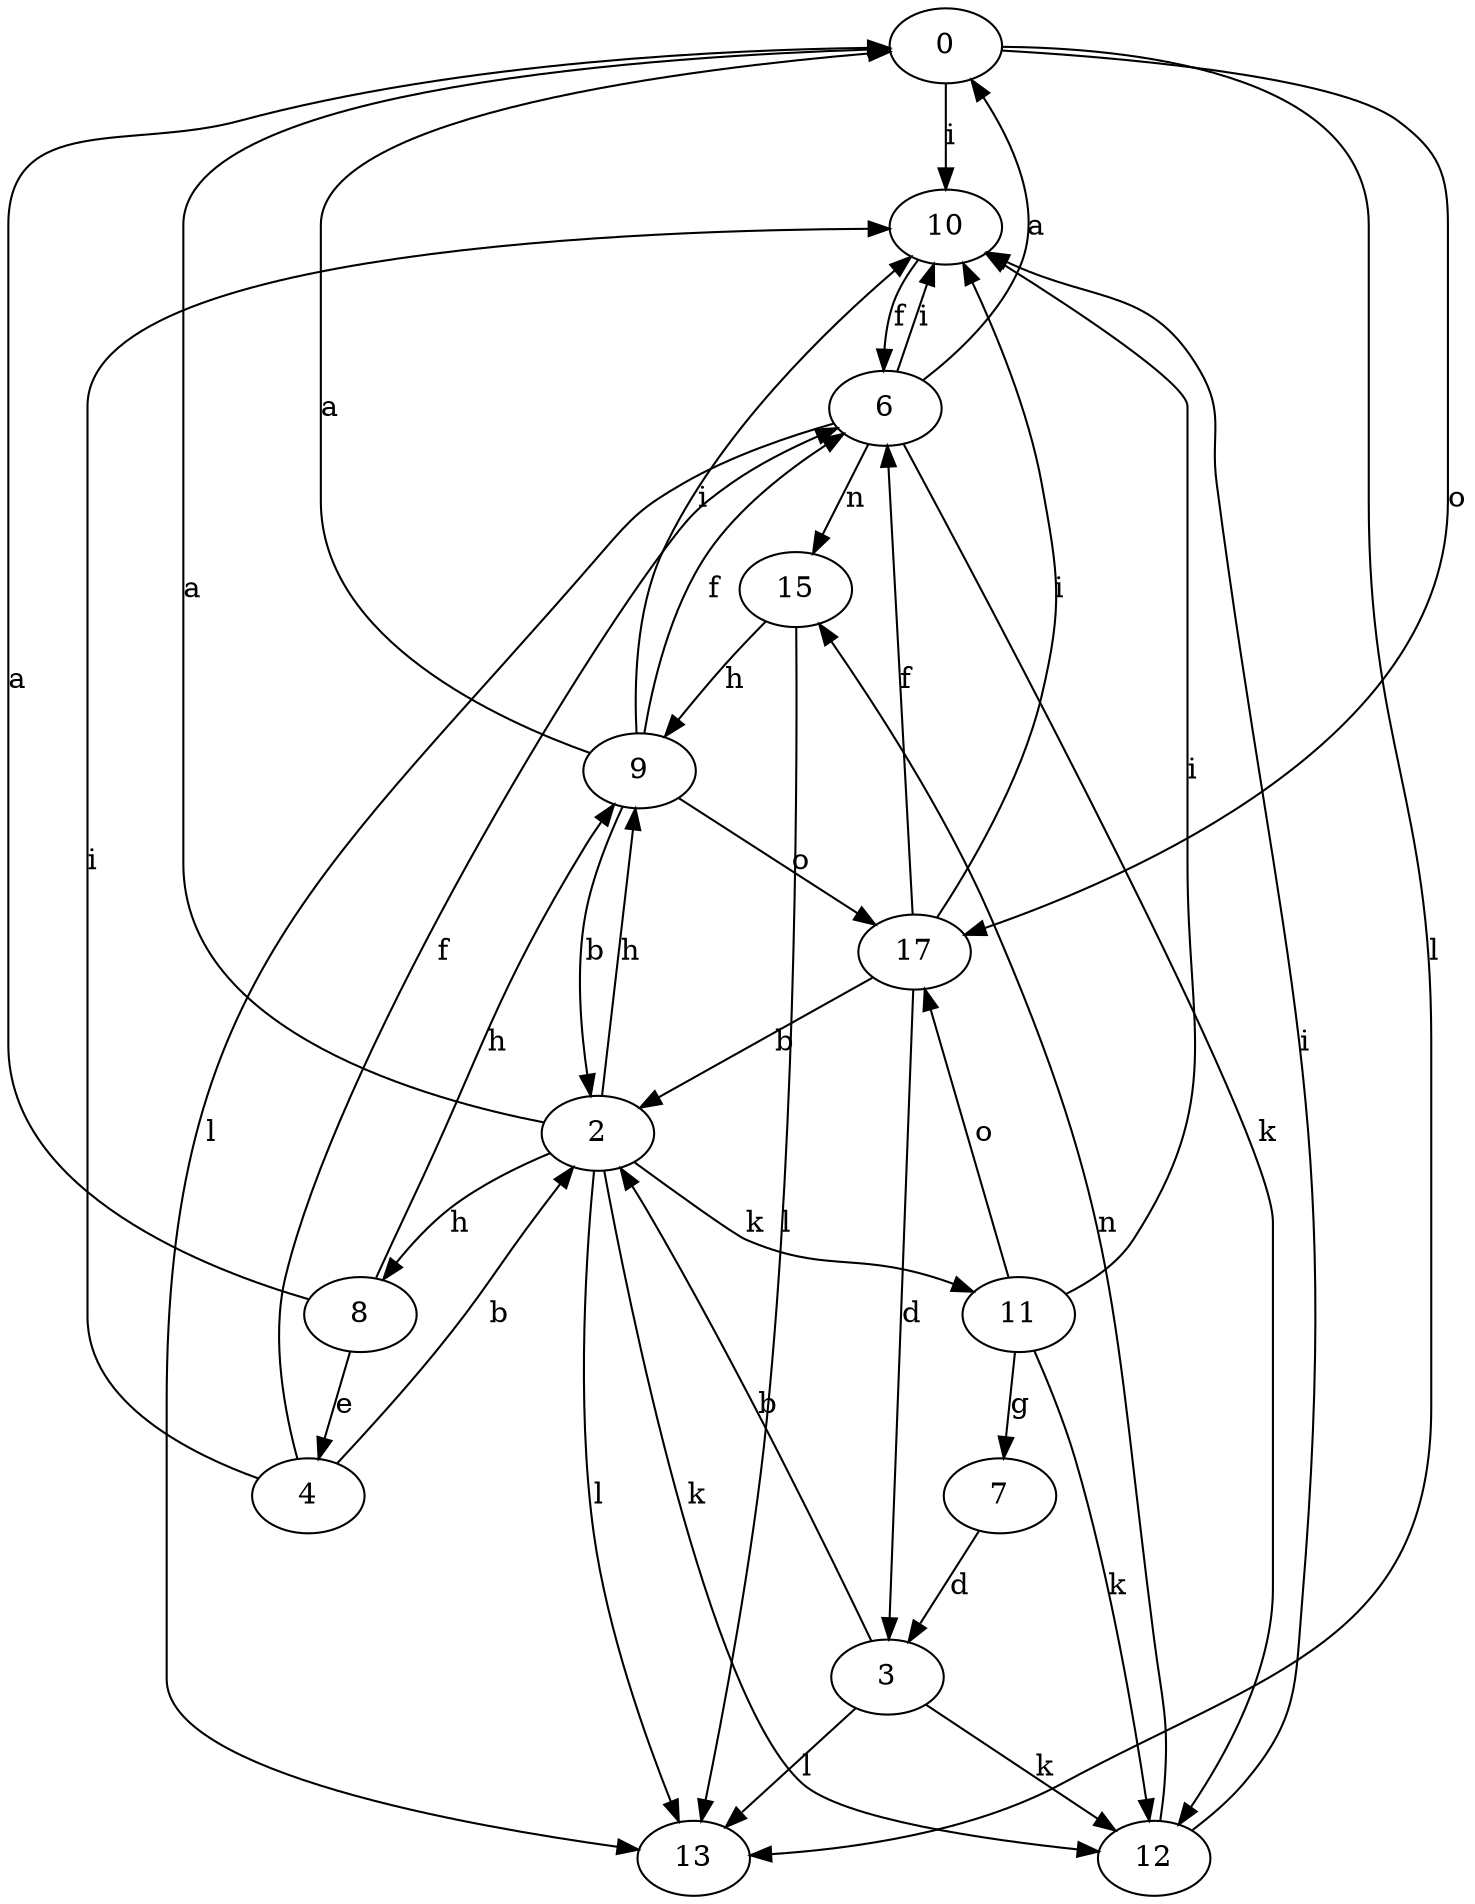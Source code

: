 strict digraph  {
0;
2;
3;
4;
6;
7;
8;
9;
10;
11;
12;
13;
15;
17;
0 -> 10  [label=i];
0 -> 13  [label=l];
0 -> 17  [label=o];
2 -> 0  [label=a];
2 -> 8  [label=h];
2 -> 9  [label=h];
2 -> 11  [label=k];
2 -> 12  [label=k];
2 -> 13  [label=l];
3 -> 2  [label=b];
3 -> 12  [label=k];
3 -> 13  [label=l];
4 -> 2  [label=b];
4 -> 6  [label=f];
4 -> 10  [label=i];
6 -> 0  [label=a];
6 -> 10  [label=i];
6 -> 12  [label=k];
6 -> 13  [label=l];
6 -> 15  [label=n];
7 -> 3  [label=d];
8 -> 0  [label=a];
8 -> 4  [label=e];
8 -> 9  [label=h];
9 -> 0  [label=a];
9 -> 2  [label=b];
9 -> 6  [label=f];
9 -> 10  [label=i];
9 -> 17  [label=o];
10 -> 6  [label=f];
11 -> 7  [label=g];
11 -> 10  [label=i];
11 -> 12  [label=k];
11 -> 17  [label=o];
12 -> 10  [label=i];
12 -> 15  [label=n];
15 -> 9  [label=h];
15 -> 13  [label=l];
17 -> 2  [label=b];
17 -> 3  [label=d];
17 -> 6  [label=f];
17 -> 10  [label=i];
}
